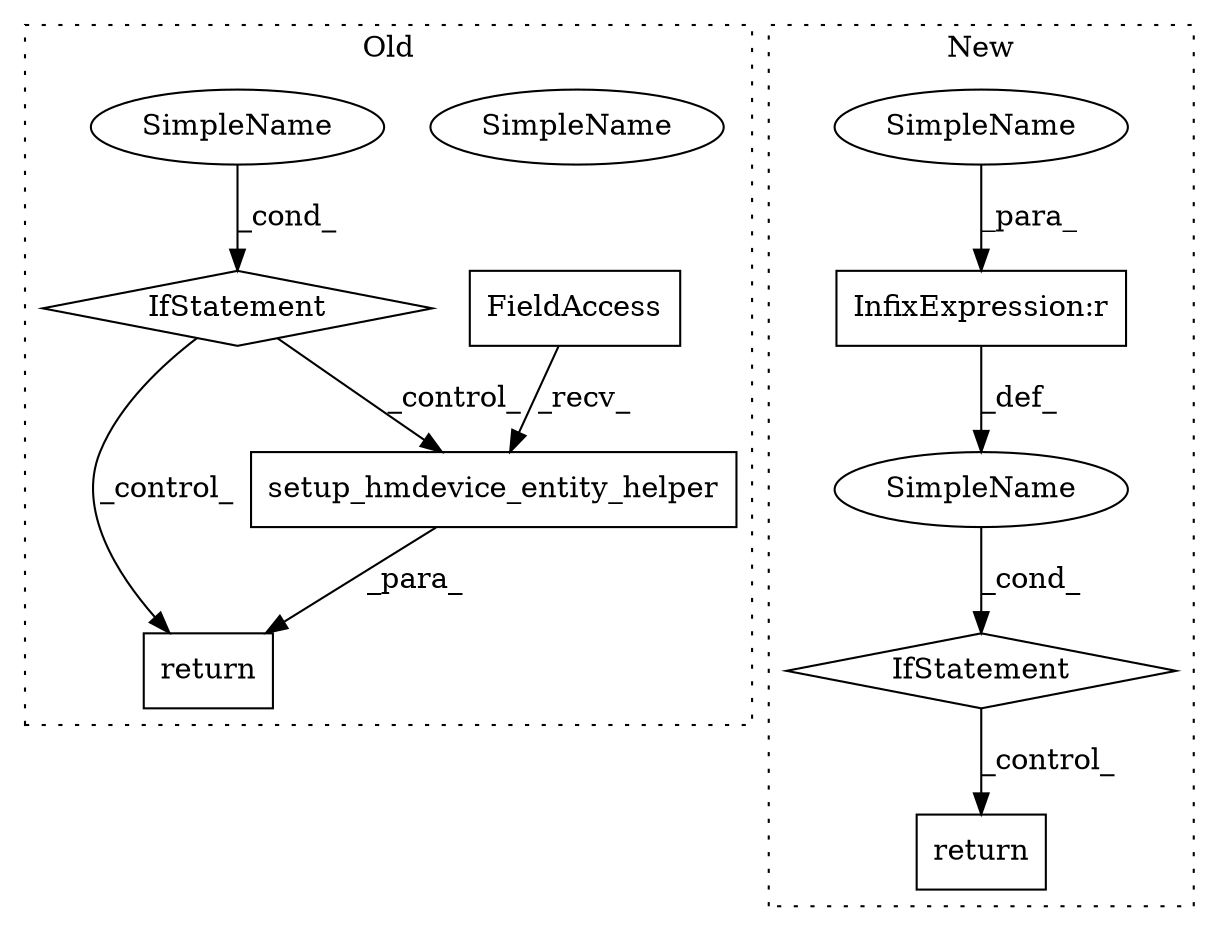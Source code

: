 digraph G {
subgraph cluster0 {
1 [label="setup_hmdevice_entity_helper" a="32" s="941,1012" l="29,1" shape="box"];
4 [label="SimpleName" a="42" s="738" l="14" shape="ellipse"];
5 [label="IfStatement" a="25" s="734,752" l="4,2" shape="diamond"];
6 [label="FieldAccess" a="22" s="906" l="13" shape="box"];
9 [label="return" a="41" s="899" l="7" shape="box"];
10 [label="SimpleName" a="42" s="738" l="14" shape="ellipse"];
label = "Old";
style="dotted";
}
subgraph cluster1 {
2 [label="IfStatement" a="25" s="734,760" l="4,2" shape="diamond"];
3 [label="InfixExpression:r" a="27" s="752" l="4" shape="box"];
7 [label="SimpleName" a="42" s="" l="" shape="ellipse"];
8 [label="return" a="41" s="770" l="7" shape="box"];
11 [label="SimpleName" a="42" s="738" l="14" shape="ellipse"];
label = "New";
style="dotted";
}
1 -> 9 [label="_para_"];
2 -> 8 [label="_control_"];
3 -> 7 [label="_def_"];
5 -> 9 [label="_control_"];
5 -> 1 [label="_control_"];
6 -> 1 [label="_recv_"];
7 -> 2 [label="_cond_"];
10 -> 5 [label="_cond_"];
11 -> 3 [label="_para_"];
}